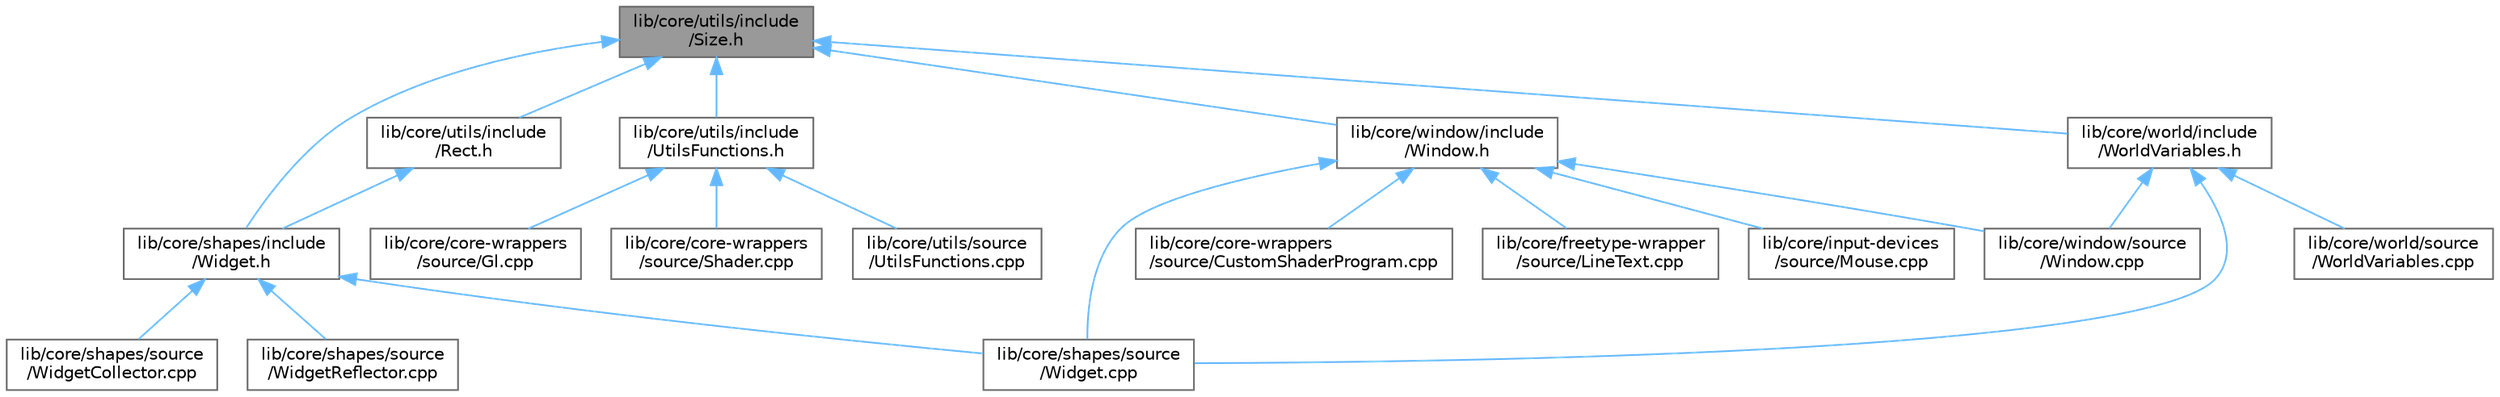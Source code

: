 digraph "lib/core/utils/include/Size.h"
{
 // LATEX_PDF_SIZE
  bgcolor="transparent";
  edge [fontname=Helvetica,fontsize=10,labelfontname=Helvetica,labelfontsize=10];
  node [fontname=Helvetica,fontsize=10,shape=box,height=0.2,width=0.4];
  Node1 [id="Node000001",label="lib/core/utils/include\l/Size.h",height=0.2,width=0.4,color="gray40", fillcolor="grey60", style="filled", fontcolor="black",tooltip=" "];
  Node1 -> Node2 [id="edge1_Node000001_Node000002",dir="back",color="steelblue1",style="solid",tooltip=" "];
  Node2 [id="Node000002",label="lib/core/shapes/include\l/Widget.h",height=0.2,width=0.4,color="grey40", fillcolor="white", style="filled",URL="$_widget_8h.html",tooltip=" "];
  Node2 -> Node3 [id="edge2_Node000002_Node000003",dir="back",color="steelblue1",style="solid",tooltip=" "];
  Node3 [id="Node000003",label="lib/core/shapes/source\l/Widget.cpp",height=0.2,width=0.4,color="grey40", fillcolor="white", style="filled",URL="$_widget_8cpp.html",tooltip=" "];
  Node2 -> Node4 [id="edge3_Node000002_Node000004",dir="back",color="steelblue1",style="solid",tooltip=" "];
  Node4 [id="Node000004",label="lib/core/shapes/source\l/WidgetCollector.cpp",height=0.2,width=0.4,color="grey40", fillcolor="white", style="filled",URL="$_widget_collector_8cpp.html",tooltip=" "];
  Node2 -> Node5 [id="edge4_Node000002_Node000005",dir="back",color="steelblue1",style="solid",tooltip=" "];
  Node5 [id="Node000005",label="lib/core/shapes/source\l/WidgetReflector.cpp",height=0.2,width=0.4,color="grey40", fillcolor="white", style="filled",URL="$_widget_reflector_8cpp.html",tooltip=" "];
  Node1 -> Node6 [id="edge5_Node000001_Node000006",dir="back",color="steelblue1",style="solid",tooltip=" "];
  Node6 [id="Node000006",label="lib/core/utils/include\l/Rect.h",height=0.2,width=0.4,color="grey40", fillcolor="white", style="filled",URL="$_rect_8h.html",tooltip=" "];
  Node6 -> Node2 [id="edge6_Node000006_Node000002",dir="back",color="steelblue1",style="solid",tooltip=" "];
  Node1 -> Node7 [id="edge7_Node000001_Node000007",dir="back",color="steelblue1",style="solid",tooltip=" "];
  Node7 [id="Node000007",label="lib/core/utils/include\l/UtilsFunctions.h",height=0.2,width=0.4,color="grey40", fillcolor="white", style="filled",URL="$_utils_functions_8h.html",tooltip=" "];
  Node7 -> Node8 [id="edge8_Node000007_Node000008",dir="back",color="steelblue1",style="solid",tooltip=" "];
  Node8 [id="Node000008",label="lib/core/core-wrappers\l/source/Gl.cpp",height=0.2,width=0.4,color="grey40", fillcolor="white", style="filled",URL="$_gl_8cpp.html",tooltip=" "];
  Node7 -> Node9 [id="edge9_Node000007_Node000009",dir="back",color="steelblue1",style="solid",tooltip=" "];
  Node9 [id="Node000009",label="lib/core/core-wrappers\l/source/Shader.cpp",height=0.2,width=0.4,color="grey40", fillcolor="white", style="filled",URL="$_shader_8cpp.html",tooltip=" "];
  Node7 -> Node10 [id="edge10_Node000007_Node000010",dir="back",color="steelblue1",style="solid",tooltip=" "];
  Node10 [id="Node000010",label="lib/core/utils/source\l/UtilsFunctions.cpp",height=0.2,width=0.4,color="grey40", fillcolor="white", style="filled",URL="$_utils_functions_8cpp.html",tooltip=" "];
  Node1 -> Node11 [id="edge11_Node000001_Node000011",dir="back",color="steelblue1",style="solid",tooltip=" "];
  Node11 [id="Node000011",label="lib/core/window/include\l/Window.h",height=0.2,width=0.4,color="grey40", fillcolor="white", style="filled",URL="$_window_8h.html",tooltip=" "];
  Node11 -> Node12 [id="edge12_Node000011_Node000012",dir="back",color="steelblue1",style="solid",tooltip=" "];
  Node12 [id="Node000012",label="lib/core/core-wrappers\l/source/CustomShaderProgram.cpp",height=0.2,width=0.4,color="grey40", fillcolor="white", style="filled",URL="$_custom_shader_program_8cpp.html",tooltip=" "];
  Node11 -> Node13 [id="edge13_Node000011_Node000013",dir="back",color="steelblue1",style="solid",tooltip=" "];
  Node13 [id="Node000013",label="lib/core/freetype-wrapper\l/source/LineText.cpp",height=0.2,width=0.4,color="grey40", fillcolor="white", style="filled",URL="$_line_text_8cpp.html",tooltip=" "];
  Node11 -> Node14 [id="edge14_Node000011_Node000014",dir="back",color="steelblue1",style="solid",tooltip=" "];
  Node14 [id="Node000014",label="lib/core/input-devices\l/source/Mouse.cpp",height=0.2,width=0.4,color="grey40", fillcolor="white", style="filled",URL="$_mouse_8cpp.html",tooltip=" "];
  Node11 -> Node3 [id="edge15_Node000011_Node000003",dir="back",color="steelblue1",style="solid",tooltip=" "];
  Node11 -> Node15 [id="edge16_Node000011_Node000015",dir="back",color="steelblue1",style="solid",tooltip=" "];
  Node15 [id="Node000015",label="lib/core/window/source\l/Window.cpp",height=0.2,width=0.4,color="grey40", fillcolor="white", style="filled",URL="$_window_8cpp.html",tooltip=" "];
  Node1 -> Node16 [id="edge17_Node000001_Node000016",dir="back",color="steelblue1",style="solid",tooltip=" "];
  Node16 [id="Node000016",label="lib/core/world/include\l/WorldVariables.h",height=0.2,width=0.4,color="grey40", fillcolor="white", style="filled",URL="$_world_variables_8h.html",tooltip=" "];
  Node16 -> Node3 [id="edge18_Node000016_Node000003",dir="back",color="steelblue1",style="solid",tooltip=" "];
  Node16 -> Node15 [id="edge19_Node000016_Node000015",dir="back",color="steelblue1",style="solid",tooltip=" "];
  Node16 -> Node17 [id="edge20_Node000016_Node000017",dir="back",color="steelblue1",style="solid",tooltip=" "];
  Node17 [id="Node000017",label="lib/core/world/source\l/WorldVariables.cpp",height=0.2,width=0.4,color="grey40", fillcolor="white", style="filled",URL="$_world_variables_8cpp.html",tooltip=" "];
}

